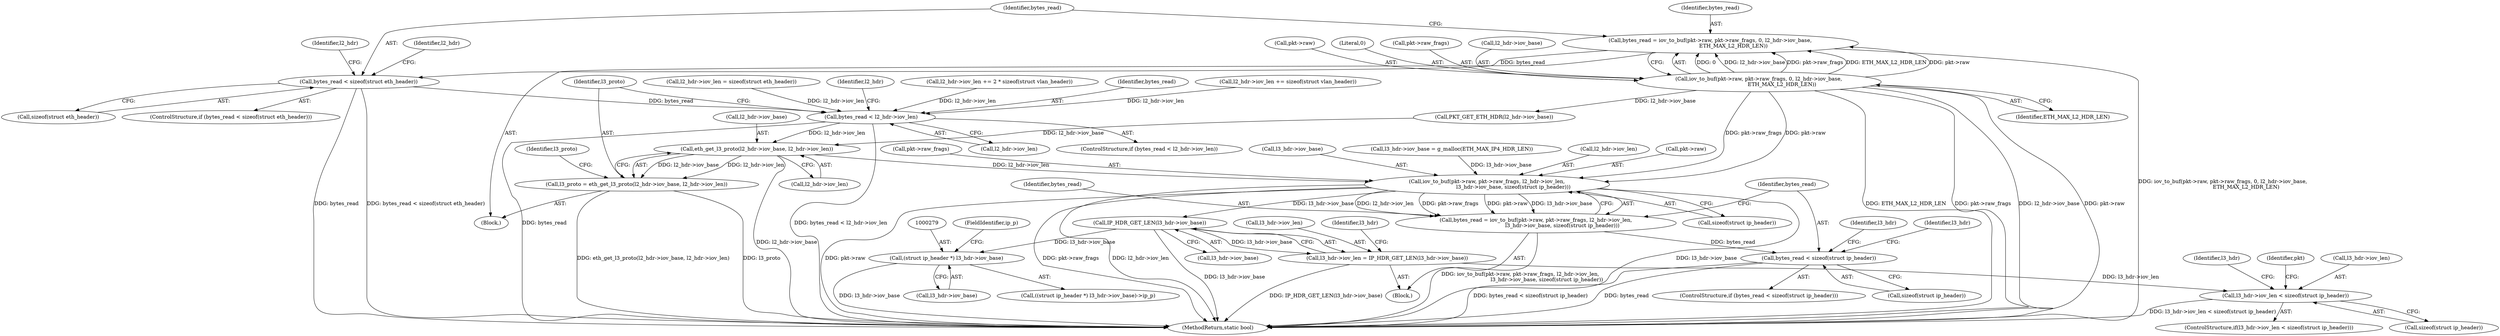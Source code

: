 digraph "0_qemu_93060258ae748573ca7197204125a2670047896d@API" {
"1000127" [label="(Call,bytes_read = iov_to_buf(pkt->raw, pkt->raw_frags, 0, l2_hdr->iov_base,\n                            ETH_MAX_L2_HDR_LEN))"];
"1000129" [label="(Call,iov_to_buf(pkt->raw, pkt->raw_frags, 0, l2_hdr->iov_base,\n                            ETH_MAX_L2_HDR_LEN))"];
"1000142" [label="(Call,bytes_read < sizeof(struct eth_header))"];
"1000188" [label="(Call,bytes_read < l2_hdr->iov_len)"];
"1000203" [label="(Call,eth_get_l3_proto(l2_hdr->iov_base, l2_hdr->iov_len))"];
"1000201" [label="(Call,l3_proto = eth_get_l3_proto(l2_hdr->iov_base, l2_hdr->iov_len))"];
"1000222" [label="(Call,iov_to_buf(pkt->raw, pkt->raw_frags, l2_hdr->iov_len,\n                                l3_hdr->iov_base, sizeof(struct ip_header)))"];
"1000220" [label="(Call,bytes_read = iov_to_buf(pkt->raw, pkt->raw_frags, l2_hdr->iov_len,\n                                l3_hdr->iov_base, sizeof(struct ip_header)))"];
"1000238" [label="(Call,bytes_read < sizeof(struct ip_header))"];
"1000254" [label="(Call,IP_HDR_GET_LEN(l3_hdr->iov_base))"];
"1000250" [label="(Call,l3_hdr->iov_len = IP_HDR_GET_LEN(l3_hdr->iov_base))"];
"1000259" [label="(Call,l3_hdr->iov_len < sizeof(struct ip_header))"];
"1000278" [label="(Call,(struct ip_header *) l3_hdr->iov_base)"];
"1000251" [label="(Call,l3_hdr->iov_len)"];
"1000240" [label="(Call,sizeof(struct ip_header))"];
"1000226" [label="(Call,pkt->raw_frags)"];
"1000268" [label="(Identifier,l3_hdr)"];
"1000263" [label="(Call,sizeof(struct ip_header))"];
"1000103" [label="(Block,)"];
"1000128" [label="(Identifier,bytes_read)"];
"1000129" [label="(Call,iov_to_buf(pkt->raw, pkt->raw_frags, 0, l2_hdr->iov_base,\n                            ETH_MAX_L2_HDR_LEN))"];
"1000163" [label="(Call,PKT_GET_ETH_HDR(l2_hdr->iov_base))"];
"1000156" [label="(Identifier,l2_hdr)"];
"1000245" [label="(Identifier,l3_hdr)"];
"1000261" [label="(Identifier,l3_hdr)"];
"1000255" [label="(Call,l3_hdr->iov_base)"];
"1000187" [label="(ControlStructure,if (bytes_read < l2_hdr->iov_len))"];
"1000142" [label="(Call,bytes_read < sizeof(struct eth_header))"];
"1000201" [label="(Call,l3_proto = eth_get_l3_proto(l2_hdr->iov_base, l2_hdr->iov_len))"];
"1000127" [label="(Call,bytes_read = iov_to_buf(pkt->raw, pkt->raw_frags, 0, l2_hdr->iov_base,\n                            ETH_MAX_L2_HDR_LEN))"];
"1000250" [label="(Call,l3_hdr->iov_len = IP_HDR_GET_LEN(l3_hdr->iov_base))"];
"1000280" [label="(Call,l3_hdr->iov_base)"];
"1000130" [label="(Call,pkt->raw)"];
"1000277" [label="(Call,((struct ip_header *) l3_hdr->iov_base)->ip_p)"];
"1000232" [label="(Call,l3_hdr->iov_base)"];
"1000204" [label="(Call,l2_hdr->iov_base)"];
"1000189" [label="(Identifier,bytes_read)"];
"1000214" [label="(Call,l3_hdr->iov_base = g_malloc(ETH_MAX_IP4_HDR_LEN))"];
"1000203" [label="(Call,eth_get_l3_proto(l2_hdr->iov_base, l2_hdr->iov_len))"];
"1000211" [label="(Identifier,l3_proto)"];
"1000136" [label="(Literal,0)"];
"1000170" [label="(Call,l2_hdr->iov_len += sizeof(struct vlan_header))"];
"1000229" [label="(Call,l2_hdr->iov_len)"];
"1000143" [label="(Identifier,bytes_read)"];
"1000140" [label="(Identifier,ETH_MAX_L2_HDR_LEN)"];
"1000275" [label="(Identifier,pkt)"];
"1000188" [label="(Call,bytes_read < l2_hdr->iov_len)"];
"1000283" [label="(FieldIdentifier,ip_p)"];
"1000154" [label="(Call,l2_hdr->iov_len = sizeof(struct eth_header))"];
"1000254" [label="(Call,IP_HDR_GET_LEN(l3_hdr->iov_base))"];
"1000196" [label="(Identifier,l2_hdr)"];
"1000239" [label="(Identifier,bytes_read)"];
"1000149" [label="(Identifier,l2_hdr)"];
"1000258" [label="(ControlStructure,if(l3_hdr->iov_len < sizeof(struct ip_header)))"];
"1000133" [label="(Call,pkt->raw_frags)"];
"1000278" [label="(Call,(struct ip_header *) l3_hdr->iov_base)"];
"1000260" [label="(Call,l3_hdr->iov_len)"];
"1000190" [label="(Call,l2_hdr->iov_len)"];
"1000178" [label="(Call,l2_hdr->iov_len += 2 * sizeof(struct vlan_header))"];
"1000222" [label="(Call,iov_to_buf(pkt->raw, pkt->raw_frags, l2_hdr->iov_len,\n                                l3_hdr->iov_base, sizeof(struct ip_header)))"];
"1000141" [label="(ControlStructure,if (bytes_read < sizeof(struct eth_header)))"];
"1000220" [label="(Call,bytes_read = iov_to_buf(pkt->raw, pkt->raw_frags, l2_hdr->iov_len,\n                                l3_hdr->iov_base, sizeof(struct ip_header)))"];
"1000238" [label="(Call,bytes_read < sizeof(struct ip_header))"];
"1000259" [label="(Call,l3_hdr->iov_len < sizeof(struct ip_header))"];
"1000223" [label="(Call,pkt->raw)"];
"1000212" [label="(Block,)"];
"1000221" [label="(Identifier,bytes_read)"];
"1000252" [label="(Identifier,l3_hdr)"];
"1000207" [label="(Call,l2_hdr->iov_len)"];
"1000235" [label="(Call,sizeof(struct ip_header))"];
"1000237" [label="(ControlStructure,if (bytes_read < sizeof(struct ip_header)))"];
"1000144" [label="(Call,sizeof(struct eth_header))"];
"1000137" [label="(Call,l2_hdr->iov_base)"];
"1000368" [label="(MethodReturn,static bool)"];
"1000202" [label="(Identifier,l3_proto)"];
"1000127" -> "1000103"  [label="AST: "];
"1000127" -> "1000129"  [label="CFG: "];
"1000128" -> "1000127"  [label="AST: "];
"1000129" -> "1000127"  [label="AST: "];
"1000143" -> "1000127"  [label="CFG: "];
"1000127" -> "1000368"  [label="DDG: iov_to_buf(pkt->raw, pkt->raw_frags, 0, l2_hdr->iov_base,\n                            ETH_MAX_L2_HDR_LEN)"];
"1000129" -> "1000127"  [label="DDG: 0"];
"1000129" -> "1000127"  [label="DDG: l2_hdr->iov_base"];
"1000129" -> "1000127"  [label="DDG: pkt->raw_frags"];
"1000129" -> "1000127"  [label="DDG: ETH_MAX_L2_HDR_LEN"];
"1000129" -> "1000127"  [label="DDG: pkt->raw"];
"1000127" -> "1000142"  [label="DDG: bytes_read"];
"1000129" -> "1000140"  [label="CFG: "];
"1000130" -> "1000129"  [label="AST: "];
"1000133" -> "1000129"  [label="AST: "];
"1000136" -> "1000129"  [label="AST: "];
"1000137" -> "1000129"  [label="AST: "];
"1000140" -> "1000129"  [label="AST: "];
"1000129" -> "1000368"  [label="DDG: pkt->raw"];
"1000129" -> "1000368"  [label="DDG: ETH_MAX_L2_HDR_LEN"];
"1000129" -> "1000368"  [label="DDG: pkt->raw_frags"];
"1000129" -> "1000368"  [label="DDG: l2_hdr->iov_base"];
"1000129" -> "1000163"  [label="DDG: l2_hdr->iov_base"];
"1000129" -> "1000222"  [label="DDG: pkt->raw"];
"1000129" -> "1000222"  [label="DDG: pkt->raw_frags"];
"1000142" -> "1000141"  [label="AST: "];
"1000142" -> "1000144"  [label="CFG: "];
"1000143" -> "1000142"  [label="AST: "];
"1000144" -> "1000142"  [label="AST: "];
"1000149" -> "1000142"  [label="CFG: "];
"1000156" -> "1000142"  [label="CFG: "];
"1000142" -> "1000368"  [label="DDG: bytes_read < sizeof(struct eth_header)"];
"1000142" -> "1000368"  [label="DDG: bytes_read"];
"1000142" -> "1000188"  [label="DDG: bytes_read"];
"1000188" -> "1000187"  [label="AST: "];
"1000188" -> "1000190"  [label="CFG: "];
"1000189" -> "1000188"  [label="AST: "];
"1000190" -> "1000188"  [label="AST: "];
"1000196" -> "1000188"  [label="CFG: "];
"1000202" -> "1000188"  [label="CFG: "];
"1000188" -> "1000368"  [label="DDG: bytes_read < l2_hdr->iov_len"];
"1000188" -> "1000368"  [label="DDG: bytes_read"];
"1000178" -> "1000188"  [label="DDG: l2_hdr->iov_len"];
"1000154" -> "1000188"  [label="DDG: l2_hdr->iov_len"];
"1000170" -> "1000188"  [label="DDG: l2_hdr->iov_len"];
"1000188" -> "1000203"  [label="DDG: l2_hdr->iov_len"];
"1000203" -> "1000201"  [label="AST: "];
"1000203" -> "1000207"  [label="CFG: "];
"1000204" -> "1000203"  [label="AST: "];
"1000207" -> "1000203"  [label="AST: "];
"1000201" -> "1000203"  [label="CFG: "];
"1000203" -> "1000368"  [label="DDG: l2_hdr->iov_base"];
"1000203" -> "1000201"  [label="DDG: l2_hdr->iov_base"];
"1000203" -> "1000201"  [label="DDG: l2_hdr->iov_len"];
"1000163" -> "1000203"  [label="DDG: l2_hdr->iov_base"];
"1000203" -> "1000222"  [label="DDG: l2_hdr->iov_len"];
"1000201" -> "1000103"  [label="AST: "];
"1000202" -> "1000201"  [label="AST: "];
"1000211" -> "1000201"  [label="CFG: "];
"1000201" -> "1000368"  [label="DDG: eth_get_l3_proto(l2_hdr->iov_base, l2_hdr->iov_len)"];
"1000201" -> "1000368"  [label="DDG: l3_proto"];
"1000222" -> "1000220"  [label="AST: "];
"1000222" -> "1000235"  [label="CFG: "];
"1000223" -> "1000222"  [label="AST: "];
"1000226" -> "1000222"  [label="AST: "];
"1000229" -> "1000222"  [label="AST: "];
"1000232" -> "1000222"  [label="AST: "];
"1000235" -> "1000222"  [label="AST: "];
"1000220" -> "1000222"  [label="CFG: "];
"1000222" -> "1000368"  [label="DDG: pkt->raw"];
"1000222" -> "1000368"  [label="DDG: pkt->raw_frags"];
"1000222" -> "1000368"  [label="DDG: l2_hdr->iov_len"];
"1000222" -> "1000368"  [label="DDG: l3_hdr->iov_base"];
"1000222" -> "1000220"  [label="DDG: l2_hdr->iov_len"];
"1000222" -> "1000220"  [label="DDG: pkt->raw_frags"];
"1000222" -> "1000220"  [label="DDG: pkt->raw"];
"1000222" -> "1000220"  [label="DDG: l3_hdr->iov_base"];
"1000214" -> "1000222"  [label="DDG: l3_hdr->iov_base"];
"1000222" -> "1000254"  [label="DDG: l3_hdr->iov_base"];
"1000220" -> "1000212"  [label="AST: "];
"1000221" -> "1000220"  [label="AST: "];
"1000239" -> "1000220"  [label="CFG: "];
"1000220" -> "1000368"  [label="DDG: iov_to_buf(pkt->raw, pkt->raw_frags, l2_hdr->iov_len,\n                                l3_hdr->iov_base, sizeof(struct ip_header))"];
"1000220" -> "1000238"  [label="DDG: bytes_read"];
"1000238" -> "1000237"  [label="AST: "];
"1000238" -> "1000240"  [label="CFG: "];
"1000239" -> "1000238"  [label="AST: "];
"1000240" -> "1000238"  [label="AST: "];
"1000245" -> "1000238"  [label="CFG: "];
"1000252" -> "1000238"  [label="CFG: "];
"1000238" -> "1000368"  [label="DDG: bytes_read"];
"1000238" -> "1000368"  [label="DDG: bytes_read < sizeof(struct ip_header)"];
"1000254" -> "1000250"  [label="AST: "];
"1000254" -> "1000255"  [label="CFG: "];
"1000255" -> "1000254"  [label="AST: "];
"1000250" -> "1000254"  [label="CFG: "];
"1000254" -> "1000368"  [label="DDG: l3_hdr->iov_base"];
"1000254" -> "1000250"  [label="DDG: l3_hdr->iov_base"];
"1000254" -> "1000278"  [label="DDG: l3_hdr->iov_base"];
"1000250" -> "1000212"  [label="AST: "];
"1000251" -> "1000250"  [label="AST: "];
"1000261" -> "1000250"  [label="CFG: "];
"1000250" -> "1000368"  [label="DDG: IP_HDR_GET_LEN(l3_hdr->iov_base)"];
"1000250" -> "1000259"  [label="DDG: l3_hdr->iov_len"];
"1000259" -> "1000258"  [label="AST: "];
"1000259" -> "1000263"  [label="CFG: "];
"1000260" -> "1000259"  [label="AST: "];
"1000263" -> "1000259"  [label="AST: "];
"1000268" -> "1000259"  [label="CFG: "];
"1000275" -> "1000259"  [label="CFG: "];
"1000259" -> "1000368"  [label="DDG: l3_hdr->iov_len < sizeof(struct ip_header)"];
"1000278" -> "1000277"  [label="AST: "];
"1000278" -> "1000280"  [label="CFG: "];
"1000279" -> "1000278"  [label="AST: "];
"1000280" -> "1000278"  [label="AST: "];
"1000283" -> "1000278"  [label="CFG: "];
"1000278" -> "1000368"  [label="DDG: l3_hdr->iov_base"];
}
